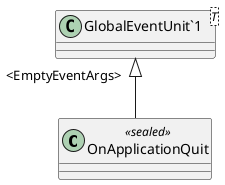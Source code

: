 @startuml
class OnApplicationQuit <<sealed>> {
}
class "GlobalEventUnit`1"<T> {
}
"GlobalEventUnit`1" "<EmptyEventArgs>" <|-- OnApplicationQuit
@enduml

